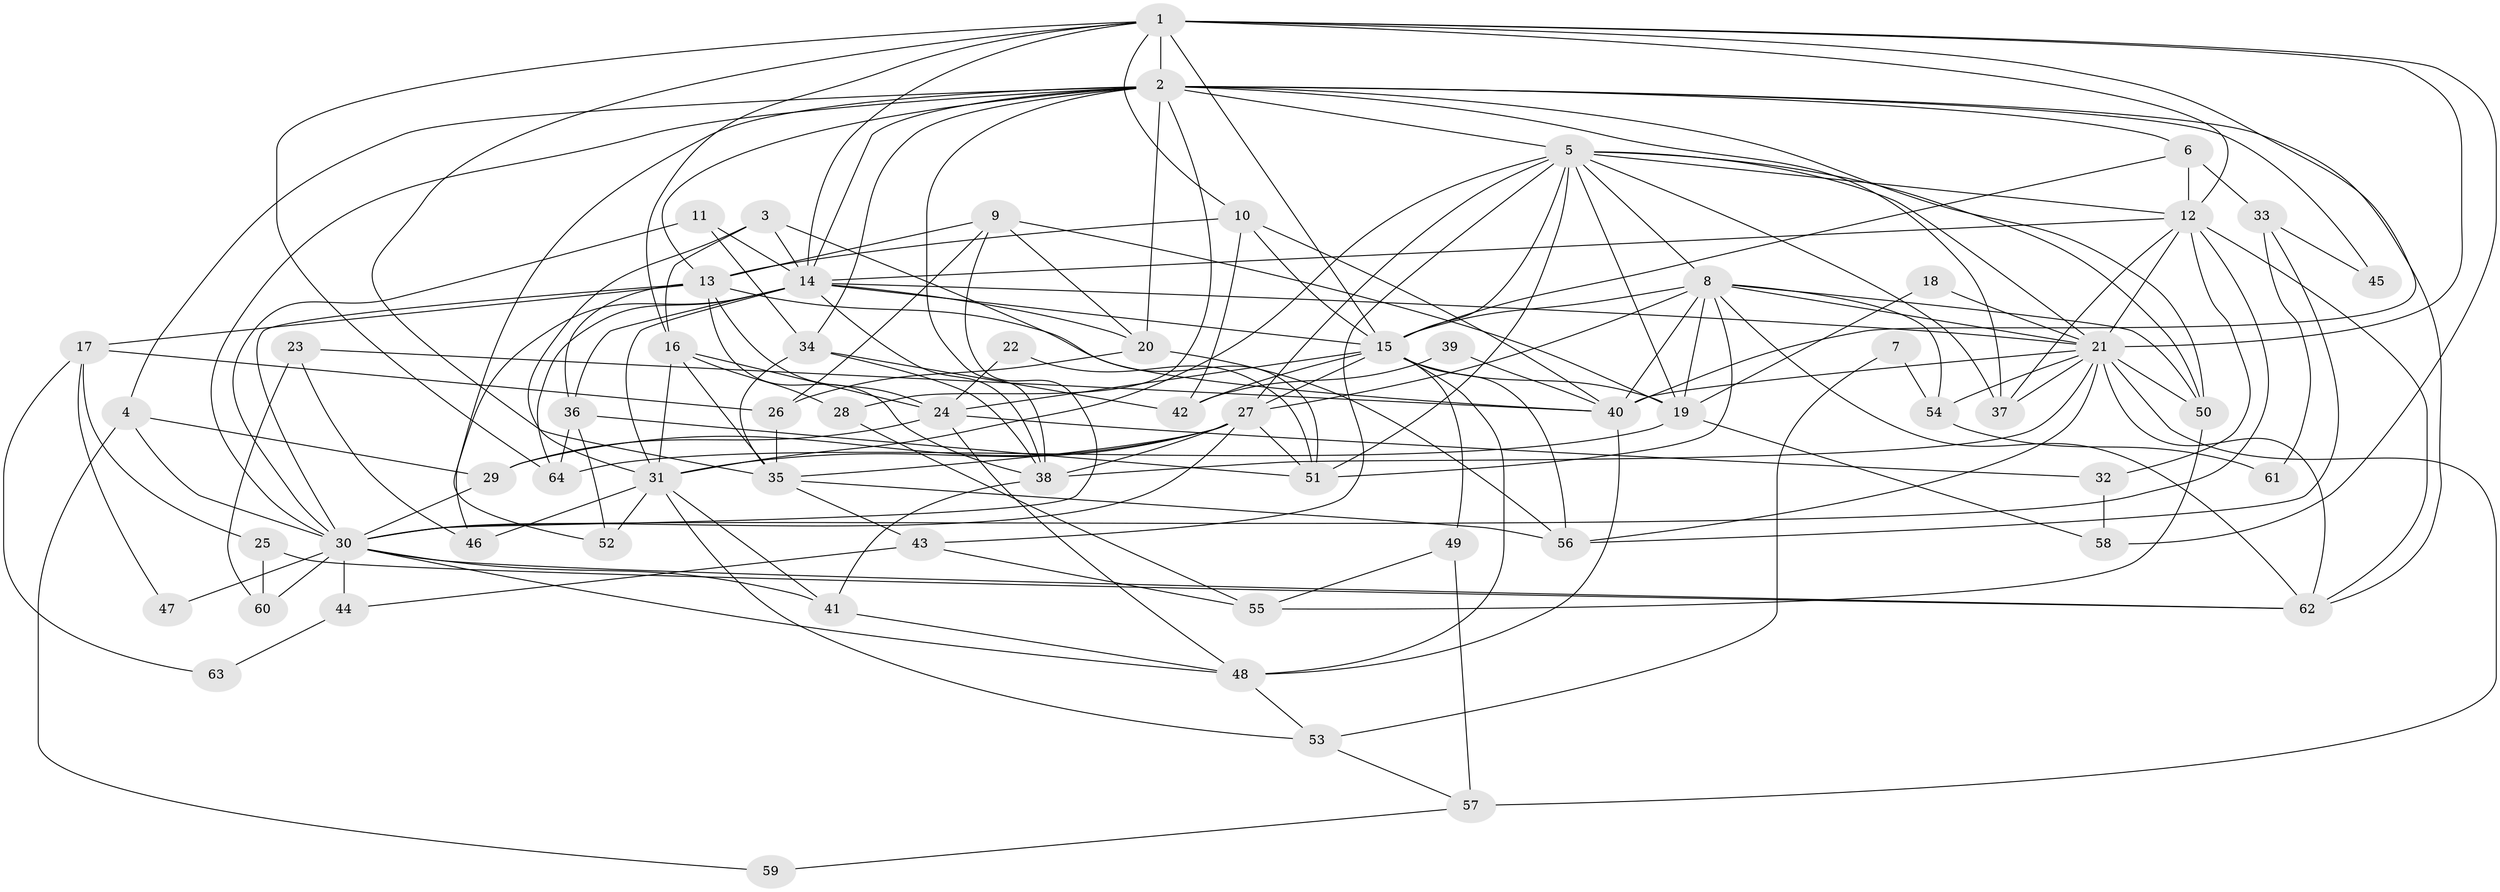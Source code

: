 // original degree distribution, {4: 0.31496062992125984, 5: 0.15748031496062992, 3: 0.2677165354330709, 2: 0.11811023622047244, 6: 0.09448818897637795, 8: 0.015748031496062992, 7: 0.031496062992125984}
// Generated by graph-tools (version 1.1) at 2025/36/03/09/25 02:36:13]
// undirected, 64 vertices, 175 edges
graph export_dot {
graph [start="1"]
  node [color=gray90,style=filled];
  1;
  2;
  3;
  4;
  5;
  6;
  7;
  8;
  9;
  10;
  11;
  12;
  13;
  14;
  15;
  16;
  17;
  18;
  19;
  20;
  21;
  22;
  23;
  24;
  25;
  26;
  27;
  28;
  29;
  30;
  31;
  32;
  33;
  34;
  35;
  36;
  37;
  38;
  39;
  40;
  41;
  42;
  43;
  44;
  45;
  46;
  47;
  48;
  49;
  50;
  51;
  52;
  53;
  54;
  55;
  56;
  57;
  58;
  59;
  60;
  61;
  62;
  63;
  64;
  1 -- 2 [weight=1.0];
  1 -- 10 [weight=1.0];
  1 -- 12 [weight=1.0];
  1 -- 14 [weight=1.0];
  1 -- 15 [weight=1.0];
  1 -- 16 [weight=1.0];
  1 -- 21 [weight=1.0];
  1 -- 35 [weight=1.0];
  1 -- 40 [weight=1.0];
  1 -- 58 [weight=1.0];
  1 -- 64 [weight=1.0];
  2 -- 4 [weight=1.0];
  2 -- 5 [weight=1.0];
  2 -- 6 [weight=1.0];
  2 -- 13 [weight=1.0];
  2 -- 14 [weight=1.0];
  2 -- 20 [weight=1.0];
  2 -- 28 [weight=1.0];
  2 -- 30 [weight=2.0];
  2 -- 34 [weight=1.0];
  2 -- 37 [weight=1.0];
  2 -- 38 [weight=2.0];
  2 -- 45 [weight=1.0];
  2 -- 50 [weight=2.0];
  2 -- 52 [weight=1.0];
  2 -- 62 [weight=1.0];
  3 -- 14 [weight=1.0];
  3 -- 16 [weight=1.0];
  3 -- 31 [weight=1.0];
  3 -- 51 [weight=1.0];
  4 -- 29 [weight=1.0];
  4 -- 30 [weight=1.0];
  4 -- 59 [weight=1.0];
  5 -- 8 [weight=1.0];
  5 -- 12 [weight=1.0];
  5 -- 15 [weight=1.0];
  5 -- 19 [weight=1.0];
  5 -- 21 [weight=1.0];
  5 -- 27 [weight=2.0];
  5 -- 31 [weight=1.0];
  5 -- 37 [weight=1.0];
  5 -- 43 [weight=1.0];
  5 -- 50 [weight=1.0];
  5 -- 51 [weight=1.0];
  6 -- 12 [weight=1.0];
  6 -- 15 [weight=2.0];
  6 -- 33 [weight=1.0];
  7 -- 53 [weight=1.0];
  7 -- 54 [weight=1.0];
  8 -- 15 [weight=2.0];
  8 -- 19 [weight=1.0];
  8 -- 21 [weight=1.0];
  8 -- 27 [weight=1.0];
  8 -- 40 [weight=1.0];
  8 -- 50 [weight=1.0];
  8 -- 51 [weight=1.0];
  8 -- 54 [weight=1.0];
  8 -- 62 [weight=1.0];
  9 -- 13 [weight=1.0];
  9 -- 19 [weight=1.0];
  9 -- 20 [weight=1.0];
  9 -- 26 [weight=1.0];
  9 -- 30 [weight=1.0];
  10 -- 13 [weight=2.0];
  10 -- 15 [weight=1.0];
  10 -- 40 [weight=1.0];
  10 -- 42 [weight=1.0];
  11 -- 14 [weight=1.0];
  11 -- 30 [weight=1.0];
  11 -- 34 [weight=1.0];
  12 -- 14 [weight=1.0];
  12 -- 21 [weight=2.0];
  12 -- 30 [weight=1.0];
  12 -- 32 [weight=1.0];
  12 -- 37 [weight=1.0];
  12 -- 62 [weight=1.0];
  13 -- 17 [weight=2.0];
  13 -- 24 [weight=2.0];
  13 -- 30 [weight=1.0];
  13 -- 36 [weight=1.0];
  13 -- 38 [weight=1.0];
  13 -- 40 [weight=1.0];
  14 -- 15 [weight=1.0];
  14 -- 20 [weight=1.0];
  14 -- 21 [weight=1.0];
  14 -- 31 [weight=1.0];
  14 -- 36 [weight=1.0];
  14 -- 38 [weight=1.0];
  14 -- 46 [weight=1.0];
  14 -- 64 [weight=1.0];
  15 -- 19 [weight=2.0];
  15 -- 24 [weight=1.0];
  15 -- 27 [weight=1.0];
  15 -- 42 [weight=2.0];
  15 -- 48 [weight=1.0];
  15 -- 49 [weight=1.0];
  15 -- 56 [weight=1.0];
  16 -- 24 [weight=1.0];
  16 -- 28 [weight=1.0];
  16 -- 31 [weight=1.0];
  16 -- 35 [weight=1.0];
  17 -- 25 [weight=1.0];
  17 -- 26 [weight=1.0];
  17 -- 47 [weight=1.0];
  17 -- 63 [weight=1.0];
  18 -- 19 [weight=1.0];
  18 -- 21 [weight=1.0];
  19 -- 58 [weight=1.0];
  19 -- 64 [weight=1.0];
  20 -- 26 [weight=1.0];
  20 -- 56 [weight=1.0];
  21 -- 37 [weight=1.0];
  21 -- 38 [weight=1.0];
  21 -- 40 [weight=1.0];
  21 -- 50 [weight=1.0];
  21 -- 54 [weight=1.0];
  21 -- 56 [weight=1.0];
  21 -- 57 [weight=1.0];
  21 -- 62 [weight=1.0];
  22 -- 24 [weight=1.0];
  22 -- 51 [weight=1.0];
  23 -- 40 [weight=1.0];
  23 -- 46 [weight=1.0];
  23 -- 60 [weight=1.0];
  24 -- 29 [weight=1.0];
  24 -- 32 [weight=1.0];
  24 -- 48 [weight=1.0];
  25 -- 60 [weight=1.0];
  25 -- 62 [weight=1.0];
  26 -- 35 [weight=1.0];
  27 -- 29 [weight=1.0];
  27 -- 30 [weight=1.0];
  27 -- 31 [weight=1.0];
  27 -- 35 [weight=1.0];
  27 -- 38 [weight=1.0];
  27 -- 51 [weight=1.0];
  28 -- 55 [weight=1.0];
  29 -- 30 [weight=1.0];
  30 -- 41 [weight=1.0];
  30 -- 44 [weight=1.0];
  30 -- 47 [weight=1.0];
  30 -- 48 [weight=1.0];
  30 -- 60 [weight=1.0];
  30 -- 62 [weight=1.0];
  31 -- 41 [weight=1.0];
  31 -- 46 [weight=2.0];
  31 -- 52 [weight=1.0];
  31 -- 53 [weight=1.0];
  32 -- 58 [weight=1.0];
  33 -- 45 [weight=1.0];
  33 -- 56 [weight=1.0];
  33 -- 61 [weight=1.0];
  34 -- 35 [weight=1.0];
  34 -- 38 [weight=1.0];
  34 -- 42 [weight=1.0];
  35 -- 43 [weight=1.0];
  35 -- 56 [weight=1.0];
  36 -- 51 [weight=1.0];
  36 -- 52 [weight=1.0];
  36 -- 64 [weight=1.0];
  38 -- 41 [weight=1.0];
  39 -- 40 [weight=1.0];
  39 -- 42 [weight=1.0];
  40 -- 48 [weight=1.0];
  41 -- 48 [weight=1.0];
  43 -- 44 [weight=1.0];
  43 -- 55 [weight=1.0];
  44 -- 63 [weight=1.0];
  48 -- 53 [weight=1.0];
  49 -- 55 [weight=1.0];
  49 -- 57 [weight=1.0];
  50 -- 55 [weight=1.0];
  53 -- 57 [weight=1.0];
  54 -- 61 [weight=1.0];
  57 -- 59 [weight=1.0];
}
